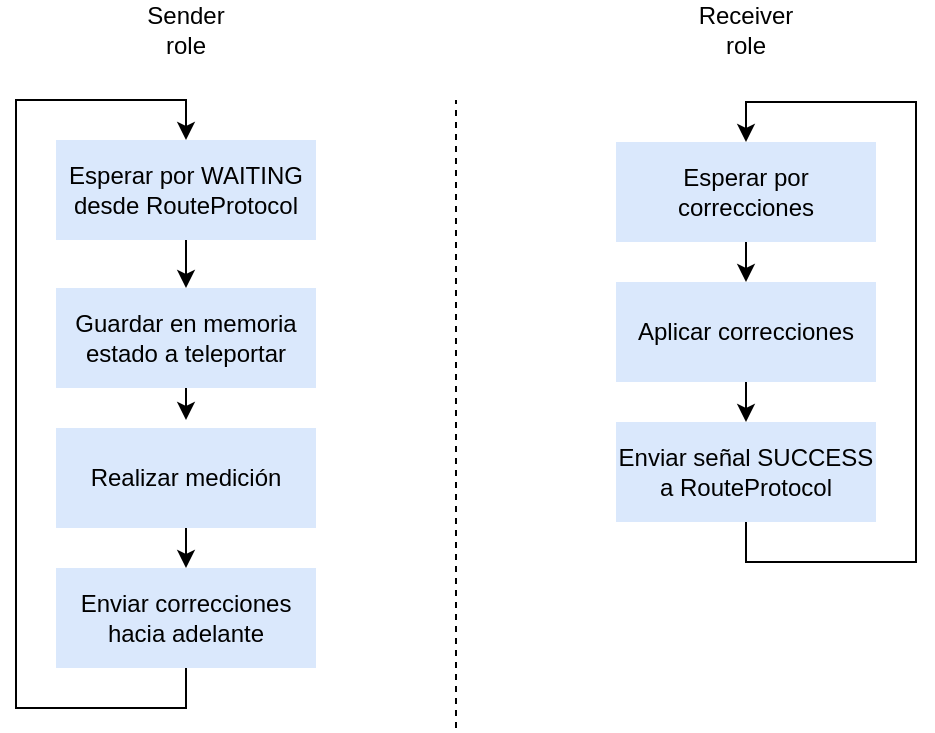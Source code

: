 <mxfile version="24.1.0" type="device">
  <diagram name="Página-1" id="rfetqxiqBMd8Q8Y2YYB9">
    <mxGraphModel dx="810" dy="454" grid="1" gridSize="10" guides="1" tooltips="1" connect="1" arrows="1" fold="1" page="1" pageScale="1" pageWidth="827" pageHeight="1169" math="0" shadow="0">
      <root>
        <mxCell id="0" />
        <mxCell id="1" parent="0" />
        <mxCell id="9T9hjWt0n19a83YmLsme-16" style="edgeStyle=orthogonalEdgeStyle;rounded=0;orthogonalLoop=1;jettySize=auto;html=1;exitX=0.5;exitY=1;exitDx=0;exitDy=0;entryX=0.5;entryY=0;entryDx=0;entryDy=0;" edge="1" parent="1" source="vdmtAvCkOmekdCAwQHOg-1" target="9T9hjWt0n19a83YmLsme-15">
          <mxGeometry relative="1" as="geometry" />
        </mxCell>
        <mxCell id="vdmtAvCkOmekdCAwQHOg-1" value="Esperar por WAITING desde RouteProtocol" style="rounded=0;whiteSpace=wrap;html=1;fillColor=#dae8fc;strokeColor=none;" parent="1" vertex="1">
          <mxGeometry x="120" y="130" width="130" height="50" as="geometry" />
        </mxCell>
        <mxCell id="9T9hjWt0n19a83YmLsme-5" style="edgeStyle=orthogonalEdgeStyle;rounded=0;orthogonalLoop=1;jettySize=auto;html=1;exitX=0.5;exitY=1;exitDx=0;exitDy=0;entryX=0.5;entryY=0;entryDx=0;entryDy=0;" edge="1" parent="1" source="9T9hjWt0n19a83YmLsme-1" target="9T9hjWt0n19a83YmLsme-2">
          <mxGeometry relative="1" as="geometry" />
        </mxCell>
        <mxCell id="9T9hjWt0n19a83YmLsme-1" value="Realizar medición" style="rounded=0;whiteSpace=wrap;html=1;fillColor=#dae8fc;strokeColor=none;" vertex="1" parent="1">
          <mxGeometry x="120" y="274" width="130" height="50" as="geometry" />
        </mxCell>
        <mxCell id="9T9hjWt0n19a83YmLsme-3" style="edgeStyle=orthogonalEdgeStyle;rounded=0;orthogonalLoop=1;jettySize=auto;html=1;exitX=0.5;exitY=1;exitDx=0;exitDy=0;entryX=0.5;entryY=0;entryDx=0;entryDy=0;" edge="1" parent="1" source="9T9hjWt0n19a83YmLsme-2" target="vdmtAvCkOmekdCAwQHOg-1">
          <mxGeometry relative="1" as="geometry">
            <Array as="points">
              <mxPoint x="185" y="414" />
              <mxPoint x="100" y="414" />
              <mxPoint x="100" y="110" />
              <mxPoint x="185" y="110" />
            </Array>
          </mxGeometry>
        </mxCell>
        <mxCell id="9T9hjWt0n19a83YmLsme-2" value="Enviar correcciones hacia adelante" style="rounded=0;whiteSpace=wrap;html=1;fillColor=#dae8fc;strokeColor=none;" vertex="1" parent="1">
          <mxGeometry x="120" y="344" width="130" height="50" as="geometry" />
        </mxCell>
        <mxCell id="9T9hjWt0n19a83YmLsme-20" style="edgeStyle=orthogonalEdgeStyle;rounded=0;orthogonalLoop=1;jettySize=auto;html=1;exitX=0.5;exitY=1;exitDx=0;exitDy=0;entryX=0.5;entryY=0;entryDx=0;entryDy=0;" edge="1" parent="1" source="9T9hjWt0n19a83YmLsme-6" target="9T9hjWt0n19a83YmLsme-7">
          <mxGeometry relative="1" as="geometry" />
        </mxCell>
        <mxCell id="9T9hjWt0n19a83YmLsme-6" value="Esperar por correcciones" style="rounded=0;whiteSpace=wrap;html=1;fillColor=#dae8fc;strokeColor=none;" vertex="1" parent="1">
          <mxGeometry x="400" y="131" width="130" height="50" as="geometry" />
        </mxCell>
        <mxCell id="9T9hjWt0n19a83YmLsme-21" style="edgeStyle=orthogonalEdgeStyle;rounded=0;orthogonalLoop=1;jettySize=auto;html=1;exitX=0.5;exitY=1;exitDx=0;exitDy=0;entryX=0.5;entryY=0;entryDx=0;entryDy=0;" edge="1" parent="1" source="9T9hjWt0n19a83YmLsme-7" target="9T9hjWt0n19a83YmLsme-8">
          <mxGeometry relative="1" as="geometry" />
        </mxCell>
        <mxCell id="9T9hjWt0n19a83YmLsme-7" value="Aplicar correcciones" style="rounded=0;whiteSpace=wrap;html=1;fillColor=#dae8fc;strokeColor=none;" vertex="1" parent="1">
          <mxGeometry x="400" y="201" width="130" height="50" as="geometry" />
        </mxCell>
        <mxCell id="9T9hjWt0n19a83YmLsme-9" style="edgeStyle=orthogonalEdgeStyle;rounded=0;orthogonalLoop=1;jettySize=auto;html=1;exitX=0.5;exitY=1;exitDx=0;exitDy=0;entryX=0.5;entryY=0;entryDx=0;entryDy=0;" edge="1" parent="1" source="9T9hjWt0n19a83YmLsme-8" target="9T9hjWt0n19a83YmLsme-6">
          <mxGeometry relative="1" as="geometry">
            <Array as="points">
              <mxPoint x="465" y="341" />
              <mxPoint x="550" y="341" />
              <mxPoint x="550" y="111" />
              <mxPoint x="465" y="111" />
            </Array>
          </mxGeometry>
        </mxCell>
        <mxCell id="9T9hjWt0n19a83YmLsme-8" value="Enviar señal SUCCESS a RouteProtocol" style="rounded=0;whiteSpace=wrap;html=1;fillColor=#dae8fc;strokeColor=none;" vertex="1" parent="1">
          <mxGeometry x="400" y="271" width="130" height="50" as="geometry" />
        </mxCell>
        <mxCell id="9T9hjWt0n19a83YmLsme-12" value="" style="endArrow=none;dashed=1;html=1;rounded=0;" edge="1" parent="1">
          <mxGeometry width="50" height="50" relative="1" as="geometry">
            <mxPoint x="320" y="424" as="sourcePoint" />
            <mxPoint x="320" y="110" as="targetPoint" />
          </mxGeometry>
        </mxCell>
        <mxCell id="9T9hjWt0n19a83YmLsme-17" style="edgeStyle=orthogonalEdgeStyle;rounded=0;orthogonalLoop=1;jettySize=auto;html=1;exitX=0.5;exitY=1;exitDx=0;exitDy=0;" edge="1" parent="1" source="9T9hjWt0n19a83YmLsme-15">
          <mxGeometry relative="1" as="geometry">
            <mxPoint x="185" y="270" as="targetPoint" />
          </mxGeometry>
        </mxCell>
        <mxCell id="9T9hjWt0n19a83YmLsme-15" value="Guardar en memoria estado a teleportar" style="rounded=0;whiteSpace=wrap;html=1;fillColor=#dae8fc;strokeColor=none;" vertex="1" parent="1">
          <mxGeometry x="120" y="204" width="130" height="50" as="geometry" />
        </mxCell>
        <mxCell id="9T9hjWt0n19a83YmLsme-18" value="Sender role" style="text;html=1;align=center;verticalAlign=middle;whiteSpace=wrap;rounded=0;" vertex="1" parent="1">
          <mxGeometry x="155" y="60" width="60" height="30" as="geometry" />
        </mxCell>
        <mxCell id="9T9hjWt0n19a83YmLsme-19" value="Receiver role" style="text;html=1;align=center;verticalAlign=middle;whiteSpace=wrap;rounded=0;" vertex="1" parent="1">
          <mxGeometry x="435" y="60" width="60" height="30" as="geometry" />
        </mxCell>
      </root>
    </mxGraphModel>
  </diagram>
</mxfile>
